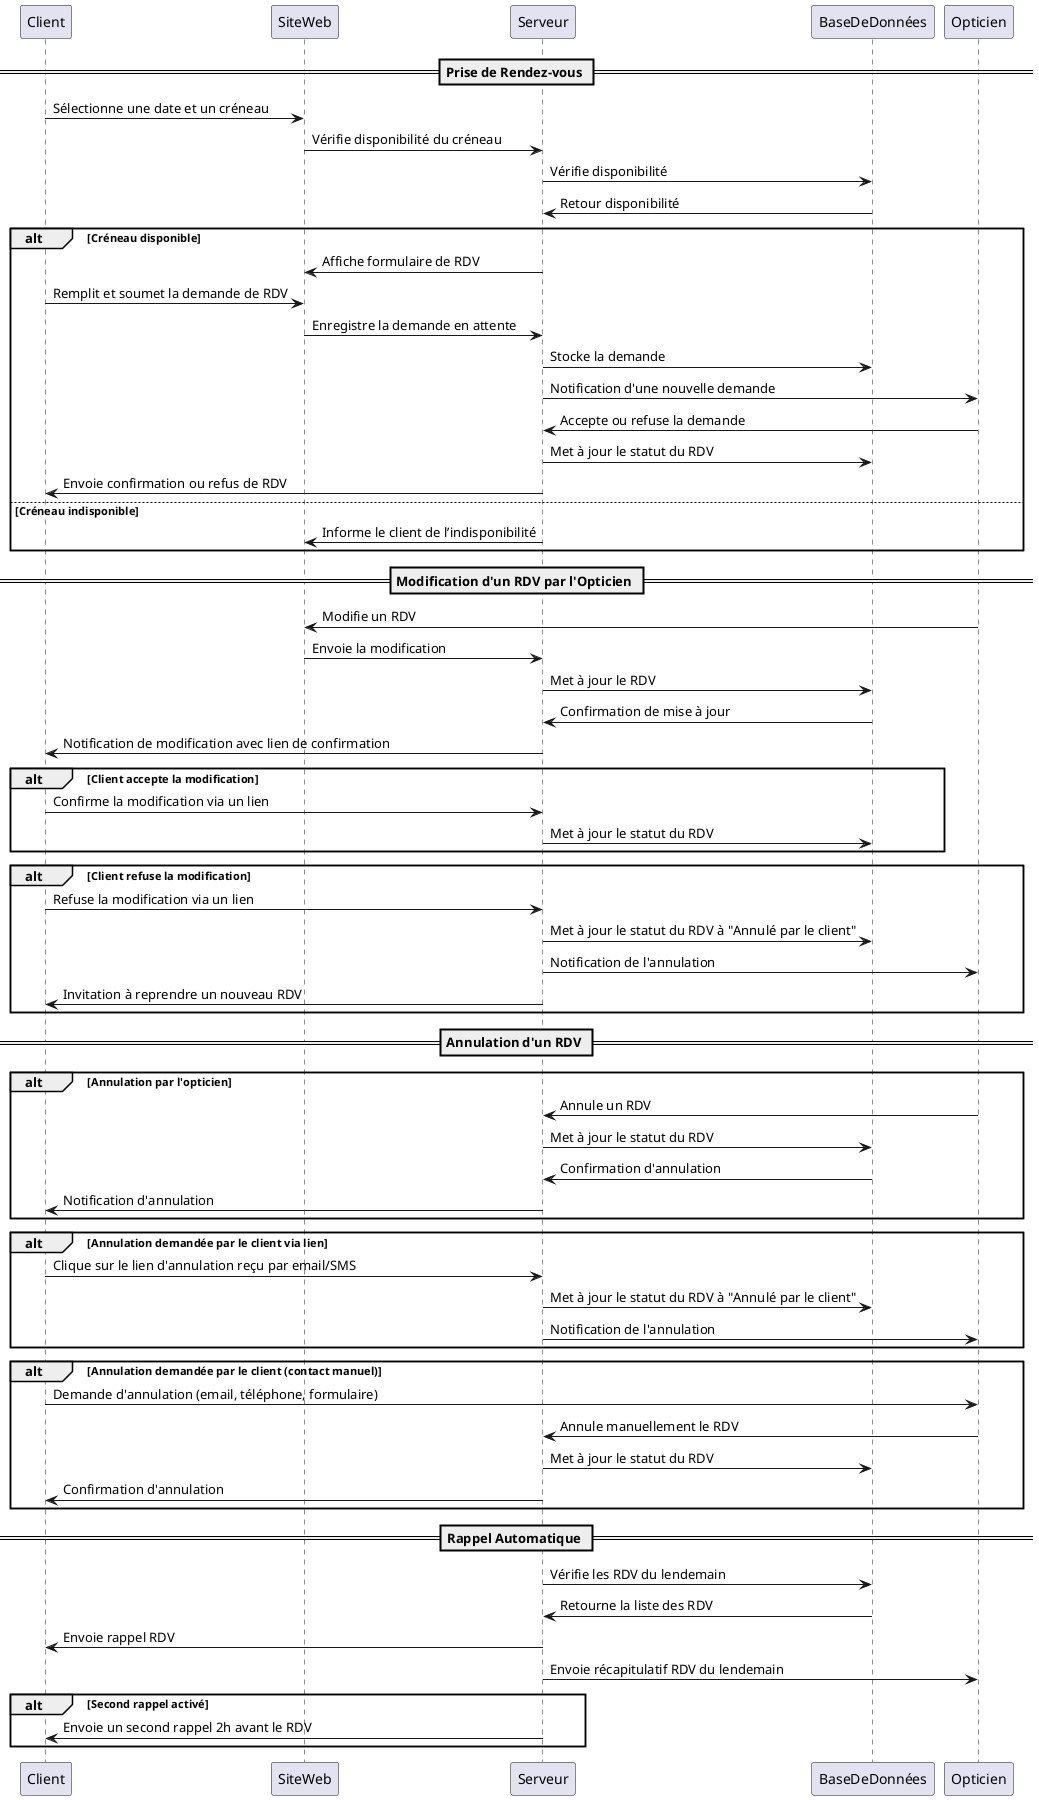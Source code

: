@startuml sequence_diagram

participant Client
participant SiteWeb
participant Serveur
participant BaseDeDonnées
participant Opticien

== Prise de Rendez-vous ==
Client -> SiteWeb: Sélectionne une date et un créneau
SiteWeb -> Serveur: Vérifie disponibilité du créneau
Serveur -> BaseDeDonnées: Vérifie disponibilité
BaseDeDonnées -> Serveur: Retour disponibilité
alt Créneau disponible
    Serveur -> SiteWeb: Affiche formulaire de RDV
    Client -> SiteWeb: Remplit et soumet la demande de RDV
    SiteWeb -> Serveur: Enregistre la demande en attente
    Serveur -> BaseDeDonnées: Stocke la demande
    Serveur -> Opticien: Notification d'une nouvelle demande
    Opticien -> Serveur: Accepte ou refuse la demande
    Serveur -> BaseDeDonnées: Met à jour le statut du RDV
    Serveur -> Client: Envoie confirmation ou refus de RDV
else Créneau indisponible
    Serveur -> SiteWeb: Informe le client de l’indisponibilité
end

== Modification d'un RDV par l'Opticien ==
Opticien -> SiteWeb: Modifie un RDV
SiteWeb -> Serveur: Envoie la modification
Serveur -> BaseDeDonnées: Met à jour le RDV
BaseDeDonnées -> Serveur: Confirmation de mise à jour
Serveur -> Client: Notification de modification avec lien de confirmation
alt Client accepte la modification
    Client -> Serveur: Confirme la modification via un lien
    Serveur -> BaseDeDonnées: Met à jour le statut du RDV
end
alt Client refuse la modification
    Client -> Serveur: Refuse la modification via un lien
    Serveur -> BaseDeDonnées: Met à jour le statut du RDV à "Annulé par le client"
    Serveur -> Opticien: Notification de l'annulation
    Serveur -> Client: Invitation à reprendre un nouveau RDV
end

== Annulation d'un RDV ==
alt Annulation par l'opticien
    Opticien -> Serveur: Annule un RDV
    Serveur -> BaseDeDonnées: Met à jour le statut du RDV
    BaseDeDonnées -> Serveur: Confirmation d'annulation
    Serveur -> Client: Notification d'annulation
end

alt Annulation demandée par le client via lien
    Client -> Serveur: Clique sur le lien d'annulation reçu par email/SMS
    Serveur -> BaseDeDonnées: Met à jour le statut du RDV à "Annulé par le client"
    Serveur -> Opticien: Notification de l'annulation
end

alt Annulation demandée par le client (contact manuel)
    Client -> Opticien: Demande d'annulation (email, téléphone, formulaire)
    Opticien -> Serveur: Annule manuellement le RDV
    Serveur -> BaseDeDonnées: Met à jour le statut du RDV
    Serveur -> Client: Confirmation d'annulation
end

== Rappel Automatique ==
Serveur -> BaseDeDonnées: Vérifie les RDV du lendemain
BaseDeDonnées -> Serveur: Retourne la liste des RDV
Serveur -> Client: Envoie rappel RDV
Serveur -> Opticien: Envoie récapitulatif RDV du lendemain
alt Second rappel activé
    Serveur -> Client: Envoie un second rappel 2h avant le RDV
end

@enduml
